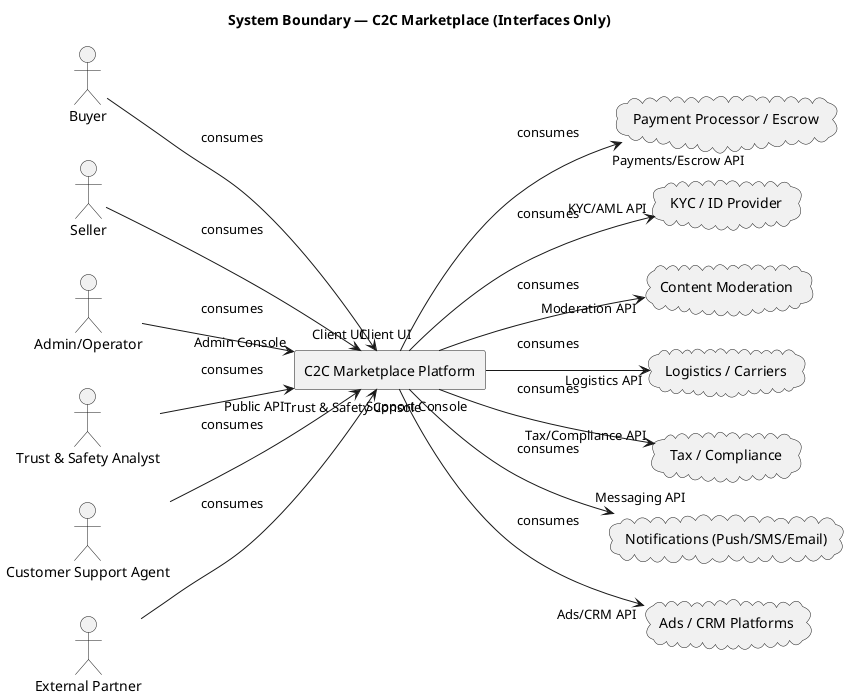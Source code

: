 @startuml
title System Boundary — C2C Marketplace (Interfaces Only)
left to right direction
skinparam componentStyle rectangle
skinparam shadowing false

'==== Actors (consumers of Marketplace interfaces) ===='
actor Buyer
actor Seller
actor "Admin/Operator" as Admin
actor "Trust & Safety Analyst" as TSA
actor "Customer Support Agent" as CSA
actor "External Partner" as Partner

'==== System Under Design ===='
rectangle "C2C Marketplace Platform" as MP

'==== External Systems (their APIs are consumed by Marketplace) ===='
cloud "Payment Processor / Escrow" as Pay
cloud "KYC / ID Provider" as KYC
cloud "Content Moderation" as Mod
cloud "Logistics / Carriers" as Ship
cloud "Tax / Compliance" as TaxS
cloud "Notifications (Push/SMS/Email)" as Comm
cloud "Ads / CRM Platforms" as CRM

'==== Marketplace EXPOSES interfaces to actors ===='
Buyer  --> MP : consumes\n"Client UI"
Seller --> MP : consumes\n"Client UI"
Admin  --> MP : consumes\n"Admin Console"
TSA    --> MP : consumes\n"Trust & Safety Console"
CSA    --> MP : consumes\n"Support Console"
Partner --> MP : consumes\n"Public API"

'==== Marketplace CONSUMES external system interfaces ===='
MP --> Pay  : consumes\n"Payments/Escrow API"
MP --> KYC  : consumes\n"KYC/AML API"
MP --> Mod  : consumes\n"Moderation API"
MP --> Ship : consumes\n"Logistics API"
MP --> TaxS : consumes\n"Tax/Compliance API"
MP --> Comm : consumes\n"Messaging API"
MP --> CRM  : consumes\n"Ads/CRM API"

@enduml
